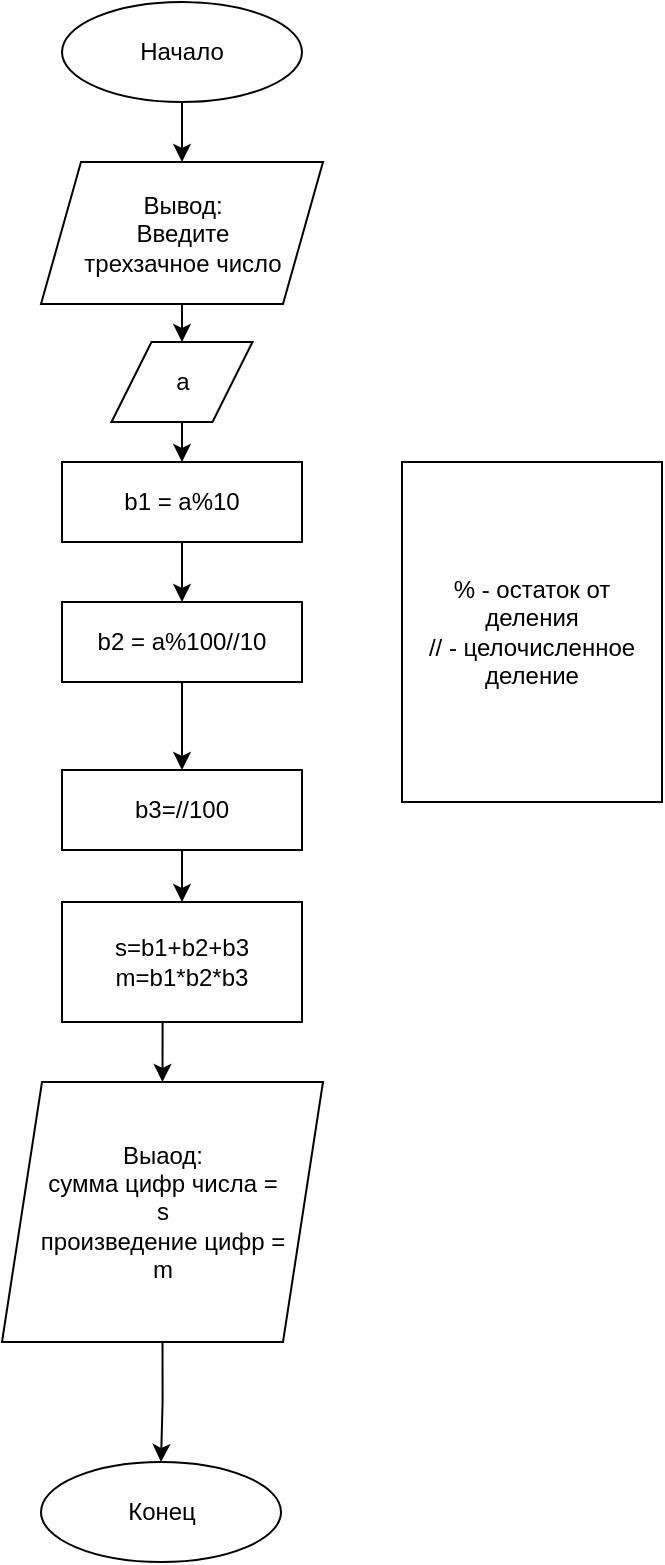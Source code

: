 <mxfile version="14.2.6" type="github">
  <diagram id="YFy40mua5V9K3bzPLULQ" name="Page-1">
    <mxGraphModel dx="1283" dy="1510" grid="1" gridSize="10" guides="1" tooltips="1" connect="1" arrows="1" fold="1" page="1" pageScale="1" pageWidth="583" pageHeight="827" math="0" shadow="0">
      <root>
        <mxCell id="0" />
        <mxCell id="GuEjnsgke67p2RQfyNx--1" value="Untitled Layer" parent="0" />
        <mxCell id="1" parent="0" />
        <mxCell id="GuEjnsgke67p2RQfyNx--6" style="edgeStyle=orthogonalEdgeStyle;rounded=0;orthogonalLoop=1;jettySize=auto;html=1;exitX=0.5;exitY=1;exitDx=0;exitDy=0;entryX=0.5;entryY=0;entryDx=0;entryDy=0;" edge="1" parent="1" source="GuEjnsgke67p2RQfyNx--2" target="GuEjnsgke67p2RQfyNx--4">
          <mxGeometry relative="1" as="geometry" />
        </mxCell>
        <mxCell id="GuEjnsgke67p2RQfyNx--2" value="Начало" style="ellipse;whiteSpace=wrap;html=1;" vertex="1" parent="1">
          <mxGeometry x="210" y="-10" width="120" height="50" as="geometry" />
        </mxCell>
        <mxCell id="GuEjnsgke67p2RQfyNx--7" style="edgeStyle=orthogonalEdgeStyle;rounded=0;orthogonalLoop=1;jettySize=auto;html=1;exitX=0.5;exitY=1;exitDx=0;exitDy=0;entryX=0.5;entryY=0;entryDx=0;entryDy=0;" edge="1" parent="1" source="GuEjnsgke67p2RQfyNx--4" target="GuEjnsgke67p2RQfyNx--5">
          <mxGeometry relative="1" as="geometry" />
        </mxCell>
        <mxCell id="GuEjnsgke67p2RQfyNx--4" value="&lt;div&gt;Вывод:&lt;/div&gt;&lt;div&gt;Введите &lt;br&gt;&lt;/div&gt;&lt;div&gt;трехзачное число&lt;br&gt;&lt;/div&gt;" style="shape=parallelogram;perimeter=parallelogramPerimeter;whiteSpace=wrap;html=1;fixedSize=1;" vertex="1" parent="1">
          <mxGeometry x="199.5" y="70" width="141" height="71" as="geometry" />
        </mxCell>
        <mxCell id="GuEjnsgke67p2RQfyNx--19" style="edgeStyle=orthogonalEdgeStyle;rounded=0;orthogonalLoop=1;jettySize=auto;html=1;exitX=0.5;exitY=1;exitDx=0;exitDy=0;entryX=0.5;entryY=0;entryDx=0;entryDy=0;" edge="1" parent="1" source="GuEjnsgke67p2RQfyNx--5" target="GuEjnsgke67p2RQfyNx--16">
          <mxGeometry relative="1" as="geometry" />
        </mxCell>
        <mxCell id="GuEjnsgke67p2RQfyNx--5" value="а" style="shape=parallelogram;perimeter=parallelogramPerimeter;whiteSpace=wrap;html=1;fixedSize=1;" vertex="1" parent="1">
          <mxGeometry x="234.75" y="160" width="70.5" height="40" as="geometry" />
        </mxCell>
        <mxCell id="GuEjnsgke67p2RQfyNx--13" style="edgeStyle=orthogonalEdgeStyle;rounded=0;orthogonalLoop=1;jettySize=auto;html=1;exitX=0.5;exitY=1;exitDx=0;exitDy=0;entryX=0.5;entryY=0;entryDx=0;entryDy=0;" edge="1" parent="1" source="GuEjnsgke67p2RQfyNx--9" target="GuEjnsgke67p2RQfyNx--12">
          <mxGeometry relative="1" as="geometry" />
        </mxCell>
        <mxCell id="GuEjnsgke67p2RQfyNx--9" value="&lt;div&gt;s=b1+b2+b3&lt;/div&gt;&lt;div&gt;m=b1*b2*b3&lt;br&gt;&lt;/div&gt;" style="rounded=0;whiteSpace=wrap;html=1;" vertex="1" parent="1">
          <mxGeometry x="210" y="440" width="120" height="60" as="geometry" />
        </mxCell>
        <mxCell id="GuEjnsgke67p2RQfyNx--15" style="edgeStyle=orthogonalEdgeStyle;rounded=0;orthogonalLoop=1;jettySize=auto;html=1;exitX=0.5;exitY=1;exitDx=0;exitDy=0;entryX=0.5;entryY=0;entryDx=0;entryDy=0;" edge="1" parent="1" source="GuEjnsgke67p2RQfyNx--12" target="GuEjnsgke67p2RQfyNx--14">
          <mxGeometry relative="1" as="geometry" />
        </mxCell>
        <mxCell id="GuEjnsgke67p2RQfyNx--12" value="&lt;div&gt;Выаод:&lt;/div&gt;&lt;div&gt;сумма цифр числа =&lt;/div&gt;&lt;div&gt;s&lt;/div&gt;&lt;div&gt;произведение цифр =&lt;/div&gt;&lt;div&gt;m&lt;br&gt;&lt;/div&gt;" style="shape=parallelogram;perimeter=parallelogramPerimeter;whiteSpace=wrap;html=1;fixedSize=1;" vertex="1" parent="1">
          <mxGeometry x="180" y="530" width="160.5" height="130" as="geometry" />
        </mxCell>
        <mxCell id="GuEjnsgke67p2RQfyNx--14" value="Конец" style="ellipse;whiteSpace=wrap;html=1;" vertex="1" parent="1">
          <mxGeometry x="199.5" y="720" width="120" height="50" as="geometry" />
        </mxCell>
        <mxCell id="GuEjnsgke67p2RQfyNx--20" style="edgeStyle=orthogonalEdgeStyle;rounded=0;orthogonalLoop=1;jettySize=auto;html=1;exitX=0.5;exitY=1;exitDx=0;exitDy=0;entryX=0.5;entryY=0;entryDx=0;entryDy=0;" edge="1" parent="1" source="GuEjnsgke67p2RQfyNx--16" target="GuEjnsgke67p2RQfyNx--17">
          <mxGeometry relative="1" as="geometry" />
        </mxCell>
        <mxCell id="GuEjnsgke67p2RQfyNx--16" value="b1 = a%10" style="rounded=0;whiteSpace=wrap;html=1;" vertex="1" parent="1">
          <mxGeometry x="210" y="220" width="120" height="40" as="geometry" />
        </mxCell>
        <mxCell id="GuEjnsgke67p2RQfyNx--21" style="edgeStyle=orthogonalEdgeStyle;rounded=0;orthogonalLoop=1;jettySize=auto;html=1;exitX=0.5;exitY=1;exitDx=0;exitDy=0;entryX=0.5;entryY=0;entryDx=0;entryDy=0;" edge="1" parent="1" source="GuEjnsgke67p2RQfyNx--17" target="GuEjnsgke67p2RQfyNx--18">
          <mxGeometry relative="1" as="geometry" />
        </mxCell>
        <mxCell id="GuEjnsgke67p2RQfyNx--17" value="b2 = a%100//10" style="rounded=0;whiteSpace=wrap;html=1;" vertex="1" parent="1">
          <mxGeometry x="210" y="290" width="120" height="40" as="geometry" />
        </mxCell>
        <mxCell id="GuEjnsgke67p2RQfyNx--22" style="edgeStyle=orthogonalEdgeStyle;rounded=0;orthogonalLoop=1;jettySize=auto;html=1;exitX=0.5;exitY=1;exitDx=0;exitDy=0;entryX=0.5;entryY=0;entryDx=0;entryDy=0;" edge="1" parent="1" source="GuEjnsgke67p2RQfyNx--18" target="GuEjnsgke67p2RQfyNx--9">
          <mxGeometry relative="1" as="geometry" />
        </mxCell>
        <mxCell id="GuEjnsgke67p2RQfyNx--18" value="b3=//100" style="rounded=0;whiteSpace=wrap;html=1;" vertex="1" parent="1">
          <mxGeometry x="210" y="374" width="120" height="40" as="geometry" />
        </mxCell>
        <mxCell id="GuEjnsgke67p2RQfyNx--23" value="&lt;div&gt;% - остаток от деления&lt;/div&gt;&lt;div&gt;// - целочисленное деление&lt;br&gt;&lt;/div&gt;" style="rounded=0;whiteSpace=wrap;html=1;" vertex="1" parent="1">
          <mxGeometry x="380" y="220" width="130" height="170" as="geometry" />
        </mxCell>
      </root>
    </mxGraphModel>
  </diagram>
</mxfile>
